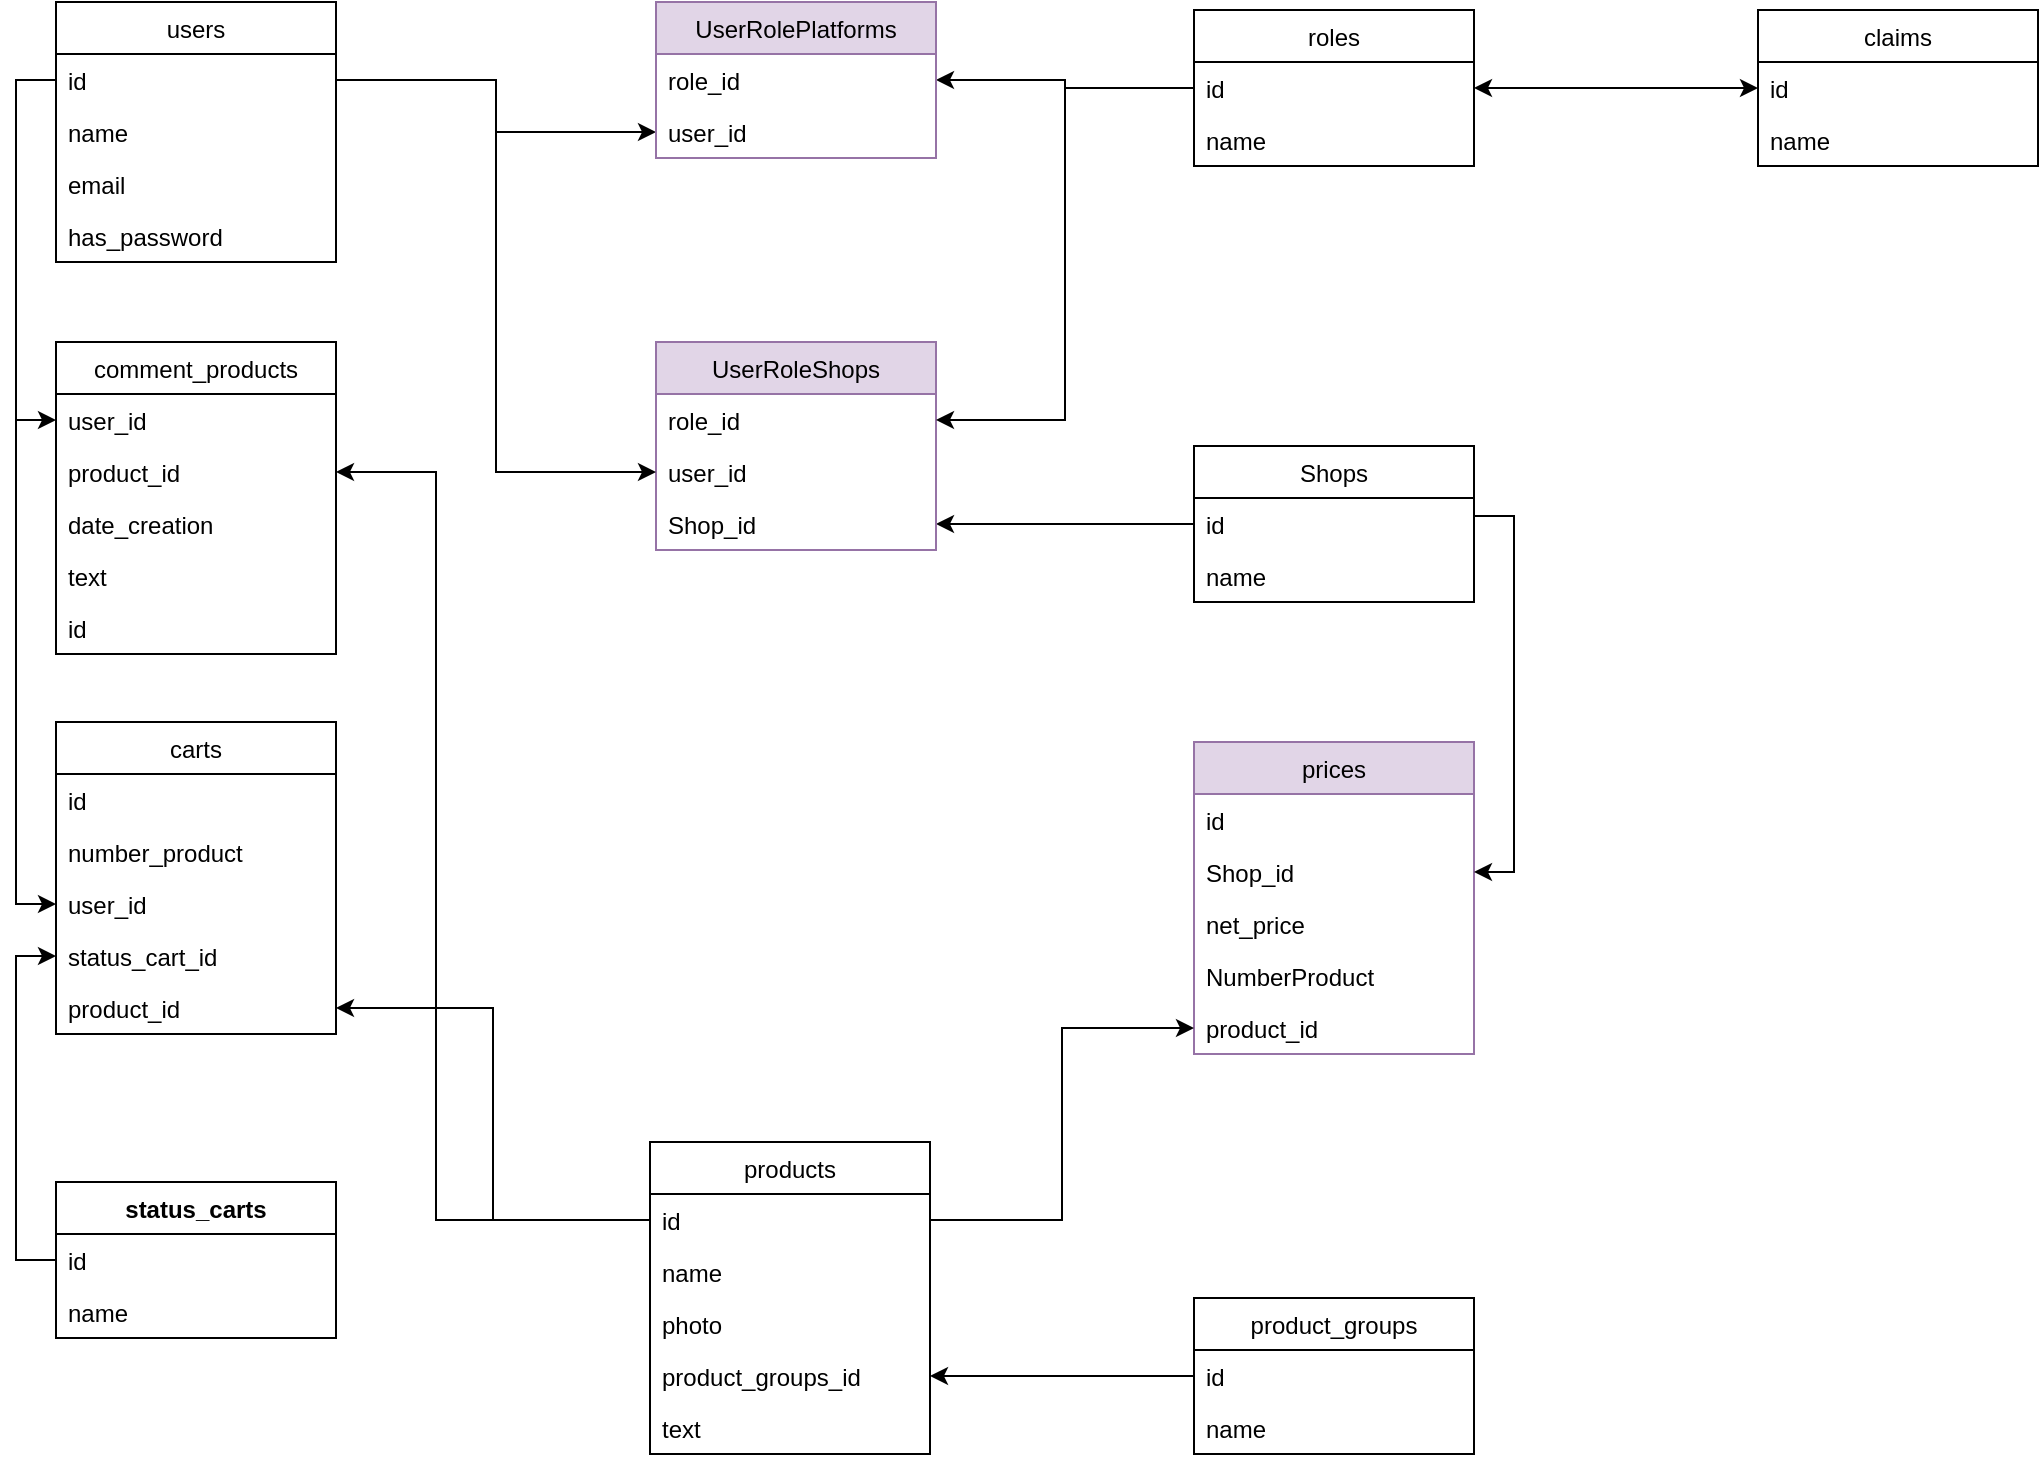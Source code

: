 <mxfile version="16.5.4" type="device"><diagram id="-d2kux74rYZ0cA2vroeV" name="Page-1"><mxGraphModel dx="868" dy="1619" grid="1" gridSize="10" guides="1" tooltips="1" connect="1" arrows="1" fold="1" page="1" pageScale="1" pageWidth="827" pageHeight="1169" math="0" shadow="0"><root><mxCell id="0"/><mxCell id="1" parent="0"/><mxCell id="ogZNsXddtf7emXaKWY2I-17" value="products" style="swimlane;fontStyle=0;childLayout=stackLayout;horizontal=1;startSize=26;horizontalStack=0;resizeParent=1;resizeParentMax=0;resizeLast=0;collapsible=1;marginBottom=0;" parent="1" vertex="1"><mxGeometry x="687" y="-50" width="140" height="156" as="geometry"><mxRectangle x="210" y="50" width="50" height="26" as="alternateBounds"/></mxGeometry></mxCell><mxCell id="ogZNsXddtf7emXaKWY2I-163" value=" id" style="text;strokeColor=none;fillColor=none;align=left;verticalAlign=top;spacingLeft=4;spacingRight=4;overflow=hidden;rotatable=0;points=[[0,0.5],[1,0.5]];portConstraint=eastwest;" parent="ogZNsXddtf7emXaKWY2I-17" vertex="1"><mxGeometry y="26" width="140" height="26" as="geometry"/></mxCell><mxCell id="ogZNsXddtf7emXaKWY2I-20" value="name" style="text;strokeColor=none;fillColor=none;align=left;verticalAlign=top;spacingLeft=4;spacingRight=4;overflow=hidden;rotatable=0;points=[[0,0.5],[1,0.5]];portConstraint=eastwest;" parent="ogZNsXddtf7emXaKWY2I-17" vertex="1"><mxGeometry y="52" width="140" height="26" as="geometry"/></mxCell><mxCell id="ogZNsXddtf7emXaKWY2I-64" value="photo" style="text;strokeColor=none;fillColor=none;align=left;verticalAlign=top;spacingLeft=4;spacingRight=4;overflow=hidden;rotatable=0;points=[[0,0.5],[1,0.5]];portConstraint=eastwest;" parent="ogZNsXddtf7emXaKWY2I-17" vertex="1"><mxGeometry y="78" width="140" height="26" as="geometry"/></mxCell><mxCell id="SJAAvJRmNhoYpBxYr_Aw-2" value="product_groups_id" style="text;strokeColor=none;fillColor=none;align=left;verticalAlign=top;spacingLeft=4;spacingRight=4;overflow=hidden;rotatable=0;points=[[0,0.5],[1,0.5]];portConstraint=eastwest;" parent="ogZNsXddtf7emXaKWY2I-17" vertex="1"><mxGeometry y="104" width="140" height="26" as="geometry"/></mxCell><mxCell id="SJAAvJRmNhoYpBxYr_Aw-4" value="text" style="text;strokeColor=none;fillColor=none;align=left;verticalAlign=top;spacingLeft=4;spacingRight=4;overflow=hidden;rotatable=0;points=[[0,0.5],[1,0.5]];portConstraint=eastwest;" parent="ogZNsXddtf7emXaKWY2I-17" vertex="1"><mxGeometry y="130" width="140" height="26" as="geometry"/></mxCell><mxCell id="ogZNsXddtf7emXaKWY2I-21" value="product_groups" style="swimlane;fontStyle=0;childLayout=stackLayout;horizontal=1;startSize=26;horizontalStack=0;resizeParent=1;resizeParentMax=0;resizeLast=0;collapsible=1;marginBottom=0;" parent="1" vertex="1"><mxGeometry x="959" y="28" width="140" height="78" as="geometry"><mxRectangle x="210" y="50" width="50" height="26" as="alternateBounds"/></mxGeometry></mxCell><mxCell id="ogZNsXddtf7emXaKWY2I-22" value="id" style="text;strokeColor=none;fillColor=none;align=left;verticalAlign=top;spacingLeft=4;spacingRight=4;overflow=hidden;rotatable=0;points=[[0,0.5],[1,0.5]];portConstraint=eastwest;" parent="ogZNsXddtf7emXaKWY2I-21" vertex="1"><mxGeometry y="26" width="140" height="26" as="geometry"/></mxCell><mxCell id="ogZNsXddtf7emXaKWY2I-23" value="name" style="text;strokeColor=none;fillColor=none;align=left;verticalAlign=top;spacingLeft=4;spacingRight=4;overflow=hidden;rotatable=0;points=[[0,0.5],[1,0.5]];portConstraint=eastwest;" parent="ogZNsXddtf7emXaKWY2I-21" vertex="1"><mxGeometry y="52" width="140" height="26" as="geometry"/></mxCell><mxCell id="ogZNsXddtf7emXaKWY2I-25" value="users" style="swimlane;fontStyle=0;childLayout=stackLayout;horizontal=1;startSize=26;horizontalStack=0;resizeParent=1;resizeParentMax=0;resizeLast=0;collapsible=1;marginBottom=0;" parent="1" vertex="1"><mxGeometry x="390" y="-620" width="140" height="130" as="geometry"><mxRectangle x="274" y="-40" width="50" height="26" as="alternateBounds"/></mxGeometry></mxCell><mxCell id="ogZNsXddtf7emXaKWY2I-26" value="id" style="text;strokeColor=none;fillColor=none;align=left;verticalAlign=top;spacingLeft=4;spacingRight=4;overflow=hidden;rotatable=0;points=[[0,0.5],[1,0.5]];portConstraint=eastwest;" parent="ogZNsXddtf7emXaKWY2I-25" vertex="1"><mxGeometry y="26" width="140" height="26" as="geometry"/></mxCell><mxCell id="ogZNsXddtf7emXaKWY2I-27" value="name" style="text;strokeColor=none;fillColor=none;align=left;verticalAlign=top;spacingLeft=4;spacingRight=4;overflow=hidden;rotatable=0;points=[[0,0.5],[1,0.5]];portConstraint=eastwest;" parent="ogZNsXddtf7emXaKWY2I-25" vertex="1"><mxGeometry y="52" width="140" height="26" as="geometry"/></mxCell><mxCell id="ogZNsXddtf7emXaKWY2I-92" value="email" style="text;strokeColor=none;fillColor=none;align=left;verticalAlign=top;spacingLeft=4;spacingRight=4;overflow=hidden;rotatable=0;points=[[0,0.5],[1,0.5]];portConstraint=eastwest;" parent="ogZNsXddtf7emXaKWY2I-25" vertex="1"><mxGeometry y="78" width="140" height="26" as="geometry"/></mxCell><mxCell id="ogZNsXddtf7emXaKWY2I-93" value="has_password" style="text;strokeColor=none;fillColor=none;align=left;verticalAlign=top;spacingLeft=4;spacingRight=4;overflow=hidden;rotatable=0;points=[[0,0.5],[1,0.5]];portConstraint=eastwest;" parent="ogZNsXddtf7emXaKWY2I-25" vertex="1"><mxGeometry y="104" width="140" height="26" as="geometry"/></mxCell><mxCell id="ogZNsXddtf7emXaKWY2I-35" value="roles" style="swimlane;fontStyle=0;childLayout=stackLayout;horizontal=1;startSize=26;horizontalStack=0;resizeParent=1;resizeParentMax=0;resizeLast=0;collapsible=1;marginBottom=0;" parent="1" vertex="1"><mxGeometry x="959" y="-616" width="140" height="78" as="geometry"><mxRectangle x="909" y="-286" width="50" height="26" as="alternateBounds"/></mxGeometry></mxCell><mxCell id="ogZNsXddtf7emXaKWY2I-36" value="id" style="text;strokeColor=none;fillColor=none;align=left;verticalAlign=top;spacingLeft=4;spacingRight=4;overflow=hidden;rotatable=0;points=[[0,0.5],[1,0.5]];portConstraint=eastwest;" parent="ogZNsXddtf7emXaKWY2I-35" vertex="1"><mxGeometry y="26" width="140" height="26" as="geometry"/></mxCell><mxCell id="ogZNsXddtf7emXaKWY2I-37" value="name" style="text;strokeColor=none;fillColor=none;align=left;verticalAlign=top;spacingLeft=4;spacingRight=4;overflow=hidden;rotatable=0;points=[[0,0.5],[1,0.5]];portConstraint=eastwest;" parent="ogZNsXddtf7emXaKWY2I-35" vertex="1"><mxGeometry y="52" width="140" height="26" as="geometry"/></mxCell><mxCell id="ogZNsXddtf7emXaKWY2I-53" value="claims" style="swimlane;fontStyle=0;childLayout=stackLayout;horizontal=1;startSize=26;horizontalStack=0;resizeParent=1;resizeParentMax=0;resizeLast=0;collapsible=1;marginBottom=0;" parent="1" vertex="1"><mxGeometry x="1241" y="-616" width="140" height="78" as="geometry"><mxRectangle x="210" y="50" width="50" height="26" as="alternateBounds"/></mxGeometry></mxCell><mxCell id="ogZNsXddtf7emXaKWY2I-54" value="id" style="text;strokeColor=none;fillColor=none;align=left;verticalAlign=top;spacingLeft=4;spacingRight=4;overflow=hidden;rotatable=0;points=[[0,0.5],[1,0.5]];portConstraint=eastwest;" parent="ogZNsXddtf7emXaKWY2I-53" vertex="1"><mxGeometry y="26" width="140" height="26" as="geometry"/></mxCell><mxCell id="ogZNsXddtf7emXaKWY2I-55" value="name" style="text;strokeColor=none;fillColor=none;align=left;verticalAlign=top;spacingLeft=4;spacingRight=4;overflow=hidden;rotatable=0;points=[[0,0.5],[1,0.5]];portConstraint=eastwest;" parent="ogZNsXddtf7emXaKWY2I-53" vertex="1"><mxGeometry y="52" width="140" height="26" as="geometry"/></mxCell><mxCell id="ogZNsXddtf7emXaKWY2I-57" value="Shops" style="swimlane;fontStyle=0;childLayout=stackLayout;horizontal=1;startSize=26;horizontalStack=0;resizeParent=1;resizeParentMax=0;resizeLast=0;collapsible=1;marginBottom=0;" parent="1" vertex="1"><mxGeometry x="959" y="-398" width="140" height="78" as="geometry"><mxRectangle x="210" y="50" width="50" height="26" as="alternateBounds"/></mxGeometry></mxCell><mxCell id="ogZNsXddtf7emXaKWY2I-58" value="id" style="text;align=left;verticalAlign=top;spacingLeft=4;spacingRight=4;overflow=hidden;rotatable=0;points=[[0,0.5],[1,0.5]];portConstraint=eastwest;" parent="ogZNsXddtf7emXaKWY2I-57" vertex="1"><mxGeometry y="26" width="140" height="26" as="geometry"/></mxCell><mxCell id="ogZNsXddtf7emXaKWY2I-59" value="name" style="text;strokeColor=none;fillColor=none;align=left;verticalAlign=top;spacingLeft=4;spacingRight=4;overflow=hidden;rotatable=0;points=[[0,0.5],[1,0.5]];portConstraint=eastwest;" parent="ogZNsXddtf7emXaKWY2I-57" vertex="1"><mxGeometry y="52" width="140" height="26" as="geometry"/></mxCell><mxCell id="ogZNsXddtf7emXaKWY2I-67" value="carts" style="swimlane;fontStyle=0;childLayout=stackLayout;horizontal=1;startSize=26;horizontalStack=0;resizeParent=1;resizeParentMax=0;resizeLast=0;collapsible=1;marginBottom=0;" parent="1" vertex="1"><mxGeometry x="390" y="-260" width="140" height="156" as="geometry"><mxRectangle x="210" y="50" width="50" height="26" as="alternateBounds"/></mxGeometry></mxCell><mxCell id="ogZNsXddtf7emXaKWY2I-180" value="id" style="text;strokeColor=none;fillColor=none;align=left;verticalAlign=top;spacingLeft=4;spacingRight=4;overflow=hidden;rotatable=0;points=[[0,0.5],[1,0.5]];portConstraint=eastwest;" parent="ogZNsXddtf7emXaKWY2I-67" vertex="1"><mxGeometry y="26" width="140" height="26" as="geometry"/></mxCell><mxCell id="ogZNsXddtf7emXaKWY2I-70" value="number_product" style="text;strokeColor=none;fillColor=none;align=left;verticalAlign=top;spacingLeft=4;spacingRight=4;overflow=hidden;rotatable=0;points=[[0,0.5],[1,0.5]];portConstraint=eastwest;" parent="ogZNsXddtf7emXaKWY2I-67" vertex="1"><mxGeometry y="52" width="140" height="26" as="geometry"/></mxCell><mxCell id="6mSdbNPxWRhowbqiTRwU-36" value="user_id" style="text;strokeColor=none;fillColor=none;align=left;verticalAlign=top;spacingLeft=4;spacingRight=4;overflow=hidden;rotatable=0;points=[[0,0.5],[1,0.5]];portConstraint=eastwest;" parent="ogZNsXddtf7emXaKWY2I-67" vertex="1"><mxGeometry y="78" width="140" height="26" as="geometry"/></mxCell><mxCell id="ogZNsXddtf7emXaKWY2I-79" value=" status_cart_id" style="text;strokeColor=none;fillColor=none;align=left;verticalAlign=top;spacingLeft=4;spacingRight=4;overflow=hidden;rotatable=0;points=[[0,0.5],[1,0.5]];portConstraint=eastwest;" parent="ogZNsXddtf7emXaKWY2I-67" vertex="1"><mxGeometry y="104" width="140" height="26" as="geometry"/></mxCell><mxCell id="6mSdbNPxWRhowbqiTRwU-35" value="product_id" style="text;strokeColor=none;fillColor=none;align=left;verticalAlign=top;spacingLeft=4;spacingRight=4;overflow=hidden;rotatable=0;points=[[0,0.5],[1,0.5]];portConstraint=eastwest;" parent="ogZNsXddtf7emXaKWY2I-67" vertex="1"><mxGeometry y="130" width="140" height="26" as="geometry"/></mxCell><mxCell id="ogZNsXddtf7emXaKWY2I-107" value="status_carts" style="swimlane;fontStyle=1;childLayout=stackLayout;horizontal=1;startSize=26;horizontalStack=0;resizeParent=1;resizeParentMax=0;resizeLast=0;collapsible=1;marginBottom=0;" parent="1" vertex="1"><mxGeometry x="390" y="-30" width="140" height="78" as="geometry"><mxRectangle x="210" y="50" width="50" height="26" as="alternateBounds"/></mxGeometry></mxCell><mxCell id="ogZNsXddtf7emXaKWY2I-108" value="id" style="text;strokeColor=none;fillColor=none;align=left;verticalAlign=top;spacingLeft=4;spacingRight=4;overflow=hidden;rotatable=0;points=[[0,0.5],[1,0.5]];portConstraint=eastwest;" parent="ogZNsXddtf7emXaKWY2I-107" vertex="1"><mxGeometry y="26" width="140" height="26" as="geometry"/></mxCell><mxCell id="ogZNsXddtf7emXaKWY2I-109" value="name" style="text;strokeColor=none;fillColor=none;align=left;verticalAlign=top;spacingLeft=4;spacingRight=4;overflow=hidden;rotatable=0;points=[[0,0.5],[1,0.5]];portConstraint=eastwest;" parent="ogZNsXddtf7emXaKWY2I-107" vertex="1"><mxGeometry y="52" width="140" height="26" as="geometry"/></mxCell><mxCell id="ogZNsXddtf7emXaKWY2I-133" value="prices" style="swimlane;fontStyle=0;childLayout=stackLayout;horizontal=1;startSize=26;horizontalStack=0;resizeParent=1;resizeParentMax=0;resizeLast=0;collapsible=1;marginBottom=0;fillColor=#e1d5e7;strokeColor=#9673a6;" parent="1" vertex="1"><mxGeometry x="959" y="-250" width="140" height="156" as="geometry"><mxRectangle x="909" y="190" width="50" height="26" as="alternateBounds"/></mxGeometry></mxCell><mxCell id="ogZNsXddtf7emXaKWY2I-134" value="id" style="text;strokeColor=none;fillColor=none;align=left;verticalAlign=top;spacingLeft=4;spacingRight=4;overflow=hidden;rotatable=0;points=[[0,0.5],[1,0.5]];portConstraint=eastwest;" parent="ogZNsXddtf7emXaKWY2I-133" vertex="1"><mxGeometry y="26" width="140" height="26" as="geometry"/></mxCell><mxCell id="6mSdbNPxWRhowbqiTRwU-39" value="Shop_id" style="text;strokeColor=none;fillColor=none;align=left;verticalAlign=top;spacingLeft=4;spacingRight=4;overflow=hidden;rotatable=0;points=[[0,0.5],[1,0.5]];portConstraint=eastwest;" parent="ogZNsXddtf7emXaKWY2I-133" vertex="1"><mxGeometry y="52" width="140" height="26" as="geometry"/></mxCell><mxCell id="ogZNsXddtf7emXaKWY2I-135" value="net_price" style="text;strokeColor=none;fillColor=none;align=left;verticalAlign=top;spacingLeft=4;spacingRight=4;overflow=hidden;rotatable=0;points=[[0,0.5],[1,0.5]];portConstraint=eastwest;" parent="ogZNsXddtf7emXaKWY2I-133" vertex="1"><mxGeometry y="78" width="140" height="26" as="geometry"/></mxCell><mxCell id="ogZNsXddtf7emXaKWY2I-136" value="NumberProduct" style="text;strokeColor=none;fillColor=none;align=left;verticalAlign=top;spacingLeft=4;spacingRight=4;overflow=hidden;rotatable=0;points=[[0,0.5],[1,0.5]];portConstraint=eastwest;" parent="ogZNsXddtf7emXaKWY2I-133" vertex="1"><mxGeometry y="104" width="140" height="26" as="geometry"/></mxCell><mxCell id="6mSdbNPxWRhowbqiTRwU-37" value="product_id" style="text;strokeColor=none;fillColor=none;align=left;verticalAlign=top;spacingLeft=4;spacingRight=4;overflow=hidden;rotatable=0;points=[[0,0.5],[1,0.5]];portConstraint=eastwest;" parent="ogZNsXddtf7emXaKWY2I-133" vertex="1"><mxGeometry y="130" width="140" height="26" as="geometry"/></mxCell><mxCell id="ogZNsXddtf7emXaKWY2I-150" value="comment_products" style="swimlane;fontStyle=0;childLayout=stackLayout;horizontal=1;startSize=26;horizontalStack=0;resizeParent=1;resizeParentMax=0;resizeLast=0;collapsible=1;marginBottom=0;" parent="1" vertex="1"><mxGeometry x="390" y="-450" width="140" height="156" as="geometry"><mxRectangle x="210" y="50" width="50" height="26" as="alternateBounds"/></mxGeometry></mxCell><mxCell id="6mSdbNPxWRhowbqiTRwU-34" value="user_id" style="text;strokeColor=none;fillColor=none;align=left;verticalAlign=top;spacingLeft=4;spacingRight=4;overflow=hidden;rotatable=0;points=[[0,0.5],[1,0.5]];portConstraint=eastwest;" parent="ogZNsXddtf7emXaKWY2I-150" vertex="1"><mxGeometry y="26" width="140" height="26" as="geometry"/></mxCell><mxCell id="6mSdbNPxWRhowbqiTRwU-33" value="product_id" style="text;strokeColor=none;fillColor=none;align=left;verticalAlign=top;spacingLeft=4;spacingRight=4;overflow=hidden;rotatable=0;points=[[0,0.5],[1,0.5]];portConstraint=eastwest;" parent="ogZNsXddtf7emXaKWY2I-150" vertex="1"><mxGeometry y="52" width="140" height="26" as="geometry"/></mxCell><mxCell id="ogZNsXddtf7emXaKWY2I-182" value="date_creation" style="text;strokeColor=none;fillColor=none;align=left;verticalAlign=top;spacingLeft=4;spacingRight=4;overflow=hidden;rotatable=0;points=[[0,0.5],[1,0.5]];portConstraint=eastwest;" parent="ogZNsXddtf7emXaKWY2I-150" vertex="1"><mxGeometry y="78" width="140" height="26" as="geometry"/></mxCell><mxCell id="ogZNsXddtf7emXaKWY2I-181" value="text" style="text;strokeColor=none;fillColor=none;align=left;verticalAlign=top;spacingLeft=4;spacingRight=4;overflow=hidden;rotatable=0;points=[[0,0.5],[1,0.5]];portConstraint=eastwest;" parent="ogZNsXddtf7emXaKWY2I-150" vertex="1"><mxGeometry y="104" width="140" height="26" as="geometry"/></mxCell><mxCell id="ogZNsXddtf7emXaKWY2I-170" value="id" style="text;strokeColor=none;fillColor=none;align=left;verticalAlign=top;spacingLeft=4;spacingRight=4;overflow=hidden;rotatable=0;points=[[0,0.5],[1,0.5]];portConstraint=eastwest;" parent="ogZNsXddtf7emXaKWY2I-150" vertex="1"><mxGeometry y="130" width="140" height="26" as="geometry"/></mxCell><mxCell id="ogZNsXddtf7emXaKWY2I-227" style="edgeStyle=orthogonalEdgeStyle;rounded=0;orthogonalLoop=1;jettySize=auto;html=1;entryX=0;entryY=0.5;entryDx=0;entryDy=0;startArrow=classic;startFill=1;endArrow=none;endFill=0;exitX=1;exitY=0.5;exitDx=0;exitDy=0;" parent="1" source="SJAAvJRmNhoYpBxYr_Aw-2" target="ogZNsXddtf7emXaKWY2I-22" edge="1"><mxGeometry relative="1" as="geometry"/></mxCell><mxCell id="6mSdbNPxWRhowbqiTRwU-43" style="edgeStyle=orthogonalEdgeStyle;rounded=0;orthogonalLoop=1;jettySize=auto;html=1;entryX=1;entryY=0.5;entryDx=0;entryDy=0;startArrow=classic;startFill=1;endArrow=none;endFill=0;" parent="1" source="6mSdbNPxWRhowbqiTRwU-39" target="ogZNsXddtf7emXaKWY2I-58" edge="1"><mxGeometry relative="1" as="geometry"><Array as="points"><mxPoint x="1119" y="-185"/><mxPoint x="1119" y="-363"/></Array></mxGeometry></mxCell><mxCell id="6mSdbNPxWRhowbqiTRwU-49" style="edgeStyle=orthogonalEdgeStyle;rounded=0;orthogonalLoop=1;jettySize=auto;html=1;entryX=1;entryY=0.5;entryDx=0;entryDy=0;startArrow=classic;startFill=1;endArrow=none;endFill=0;exitX=0;exitY=0.5;exitDx=0;exitDy=0;" parent="1" source="UbTzAqHNwf1IoOelcKm4-10" target="ogZNsXddtf7emXaKWY2I-26" edge="1"><mxGeometry relative="1" as="geometry"/></mxCell><mxCell id="6mSdbNPxWRhowbqiTRwU-50" style="edgeStyle=orthogonalEdgeStyle;rounded=0;orthogonalLoop=1;jettySize=auto;html=1;entryX=1;entryY=0.5;entryDx=0;entryDy=0;startArrow=none;startFill=0;endArrow=classic;endFill=1;exitX=0;exitY=0.5;exitDx=0;exitDy=0;" parent="1" source="ogZNsXddtf7emXaKWY2I-58" target="Cb-5zZFnaLHWxE9K5ZZM-4" edge="1"><mxGeometry relative="1" as="geometry"/></mxCell><mxCell id="6mSdbNPxWRhowbqiTRwU-58" style="edgeStyle=orthogonalEdgeStyle;rounded=0;orthogonalLoop=1;jettySize=auto;html=1;entryX=1;entryY=0.5;entryDx=0;entryDy=0;startArrow=none;startFill=0;endArrow=classic;endFill=1;exitX=0;exitY=0.5;exitDx=0;exitDy=0;" parent="1" source="ogZNsXddtf7emXaKWY2I-36" target="UbTzAqHNwf1IoOelcKm4-9" edge="1"><mxGeometry relative="1" as="geometry"/></mxCell><mxCell id="UbTzAqHNwf1IoOelcKm4-8" value="UserRolePlatforms" style="swimlane;fontStyle=0;childLayout=stackLayout;horizontal=1;startSize=26;horizontalStack=0;resizeParent=1;resizeParentMax=0;resizeLast=0;collapsible=1;marginBottom=0;fillColor=#e1d5e7;strokeColor=#9673a6;" parent="1" vertex="1"><mxGeometry x="690" y="-620" width="140" height="78" as="geometry"><mxRectangle x="909" y="-286" width="50" height="26" as="alternateBounds"/></mxGeometry></mxCell><mxCell id="UbTzAqHNwf1IoOelcKm4-9" value="role_id" style="text;strokeColor=none;fillColor=none;align=left;verticalAlign=top;spacingLeft=4;spacingRight=4;overflow=hidden;rotatable=0;points=[[0,0.5],[1,0.5]];portConstraint=eastwest;" parent="UbTzAqHNwf1IoOelcKm4-8" vertex="1"><mxGeometry y="26" width="140" height="26" as="geometry"/></mxCell><mxCell id="UbTzAqHNwf1IoOelcKm4-10" value="user_id" style="text;strokeColor=none;fillColor=none;align=left;verticalAlign=top;spacingLeft=4;spacingRight=4;overflow=hidden;rotatable=0;points=[[0,0.5],[1,0.5]];portConstraint=eastwest;" parent="UbTzAqHNwf1IoOelcKm4-8" vertex="1"><mxGeometry y="52" width="140" height="26" as="geometry"/></mxCell><mxCell id="UbTzAqHNwf1IoOelcKm4-24" style="edgeStyle=orthogonalEdgeStyle;rounded=0;orthogonalLoop=1;jettySize=auto;html=1;entryX=1;entryY=0.5;entryDx=0;entryDy=0;startArrow=none;startFill=0;endArrow=classic;endFill=1;" parent="1" edge="1"><mxGeometry relative="1" as="geometry"><mxPoint x="827" y="-232" as="sourcePoint"/></mxGeometry></mxCell><mxCell id="Cb-5zZFnaLHWxE9K5ZZM-1" value="UserRoleShops" style="swimlane;fontStyle=0;childLayout=stackLayout;horizontal=1;startSize=26;horizontalStack=0;resizeParent=1;resizeParentMax=0;resizeLast=0;collapsible=1;marginBottom=0;fillColor=#e1d5e7;strokeColor=#9673a6;" parent="1" vertex="1"><mxGeometry x="690" y="-450" width="140" height="104" as="geometry"><mxRectangle x="909" y="-286" width="50" height="26" as="alternateBounds"/></mxGeometry></mxCell><mxCell id="Cb-5zZFnaLHWxE9K5ZZM-2" value="role_id" style="text;strokeColor=none;fillColor=none;align=left;verticalAlign=top;spacingLeft=4;spacingRight=4;overflow=hidden;rotatable=0;points=[[0,0.5],[1,0.5]];portConstraint=eastwest;" parent="Cb-5zZFnaLHWxE9K5ZZM-1" vertex="1"><mxGeometry y="26" width="140" height="26" as="geometry"/></mxCell><mxCell id="Cb-5zZFnaLHWxE9K5ZZM-3" value="user_id" style="text;strokeColor=none;fillColor=none;align=left;verticalAlign=top;spacingLeft=4;spacingRight=4;overflow=hidden;rotatable=0;points=[[0,0.5],[1,0.5]];portConstraint=eastwest;" parent="Cb-5zZFnaLHWxE9K5ZZM-1" vertex="1"><mxGeometry y="52" width="140" height="26" as="geometry"/></mxCell><mxCell id="Cb-5zZFnaLHWxE9K5ZZM-4" value="Shop_id" style="text;strokeColor=none;fillColor=none;align=left;verticalAlign=top;spacingLeft=4;spacingRight=4;overflow=hidden;rotatable=0;points=[[0,0.5],[1,0.5]];portConstraint=eastwest;" parent="Cb-5zZFnaLHWxE9K5ZZM-1" vertex="1"><mxGeometry y="78" width="140" height="26" as="geometry"/></mxCell><mxCell id="Cb-5zZFnaLHWxE9K5ZZM-6" style="edgeStyle=orthogonalEdgeStyle;rounded=0;orthogonalLoop=1;jettySize=auto;html=1;entryX=1;entryY=0.5;entryDx=0;entryDy=0;startArrow=none;startFill=0;endArrow=classic;endFill=1;exitX=0;exitY=0.5;exitDx=0;exitDy=0;" parent="1" source="ogZNsXddtf7emXaKWY2I-36" target="Cb-5zZFnaLHWxE9K5ZZM-2" edge="1"><mxGeometry relative="1" as="geometry"/></mxCell><mxCell id="Cb-5zZFnaLHWxE9K5ZZM-7" style="edgeStyle=orthogonalEdgeStyle;rounded=0;orthogonalLoop=1;jettySize=auto;html=1;entryX=1;entryY=0.5;entryDx=0;entryDy=0;startArrow=classic;startFill=1;endArrow=none;endFill=0;exitX=0;exitY=0.5;exitDx=0;exitDy=0;" parent="1" source="Cb-5zZFnaLHWxE9K5ZZM-3" target="ogZNsXddtf7emXaKWY2I-26" edge="1"><mxGeometry relative="1" as="geometry"/></mxCell><mxCell id="Dqpsnu7Apo1s935mpGZE-1" style="edgeStyle=orthogonalEdgeStyle;rounded=0;orthogonalLoop=1;jettySize=auto;html=1;entryX=1;entryY=0.5;entryDx=0;entryDy=0;exitX=0;exitY=0.5;exitDx=0;exitDy=0;" parent="1" source="ogZNsXddtf7emXaKWY2I-163" target="6mSdbNPxWRhowbqiTRwU-35" edge="1"><mxGeometry relative="1" as="geometry"/></mxCell><mxCell id="Dqpsnu7Apo1s935mpGZE-2" style="edgeStyle=orthogonalEdgeStyle;rounded=0;orthogonalLoop=1;jettySize=auto;html=1;entryX=1;entryY=0.5;entryDx=0;entryDy=0;exitX=0;exitY=0.5;exitDx=0;exitDy=0;" parent="1" source="ogZNsXddtf7emXaKWY2I-163" target="6mSdbNPxWRhowbqiTRwU-33" edge="1"><mxGeometry relative="1" as="geometry"><Array as="points"><mxPoint x="580" y="-11"/><mxPoint x="580" y="-385"/></Array></mxGeometry></mxCell><mxCell id="Dqpsnu7Apo1s935mpGZE-3" style="edgeStyle=orthogonalEdgeStyle;rounded=0;orthogonalLoop=1;jettySize=auto;html=1;entryX=0;entryY=0.5;entryDx=0;entryDy=0;" parent="1" source="ogZNsXddtf7emXaKWY2I-26" target="6mSdbNPxWRhowbqiTRwU-36" edge="1"><mxGeometry relative="1" as="geometry"/></mxCell><mxCell id="Dqpsnu7Apo1s935mpGZE-4" style="edgeStyle=orthogonalEdgeStyle;rounded=0;orthogonalLoop=1;jettySize=auto;html=1;entryX=0;entryY=0.5;entryDx=0;entryDy=0;" parent="1" source="ogZNsXddtf7emXaKWY2I-26" target="6mSdbNPxWRhowbqiTRwU-34" edge="1"><mxGeometry relative="1" as="geometry"><mxPoint x="380" y="-211" as="targetPoint"/><Array as="points"><mxPoint x="370" y="-581"/><mxPoint x="370" y="-411"/></Array></mxGeometry></mxCell><mxCell id="Dqpsnu7Apo1s935mpGZE-5" style="edgeStyle=orthogonalEdgeStyle;rounded=0;orthogonalLoop=1;jettySize=auto;html=1;entryX=0;entryY=0.5;entryDx=0;entryDy=0;" parent="1" source="ogZNsXddtf7emXaKWY2I-163" target="6mSdbNPxWRhowbqiTRwU-37" edge="1"><mxGeometry relative="1" as="geometry"/></mxCell><mxCell id="Dqpsnu7Apo1s935mpGZE-6" style="edgeStyle=orthogonalEdgeStyle;rounded=0;orthogonalLoop=1;jettySize=auto;html=1;entryX=0;entryY=0.5;entryDx=0;entryDy=0;startArrow=classic;startFill=1;" parent="1" source="ogZNsXddtf7emXaKWY2I-36" target="ogZNsXddtf7emXaKWY2I-54" edge="1"><mxGeometry relative="1" as="geometry"/></mxCell><mxCell id="_Bjr9WLmkOVibfTCQ6Si-1" style="edgeStyle=orthogonalEdgeStyle;rounded=0;orthogonalLoop=1;jettySize=auto;html=1;exitX=0;exitY=0.5;exitDx=0;exitDy=0;entryX=0;entryY=0.5;entryDx=0;entryDy=0;" edge="1" parent="1" source="ogZNsXddtf7emXaKWY2I-108" target="ogZNsXddtf7emXaKWY2I-79"><mxGeometry relative="1" as="geometry"/></mxCell></root></mxGraphModel></diagram></mxfile>